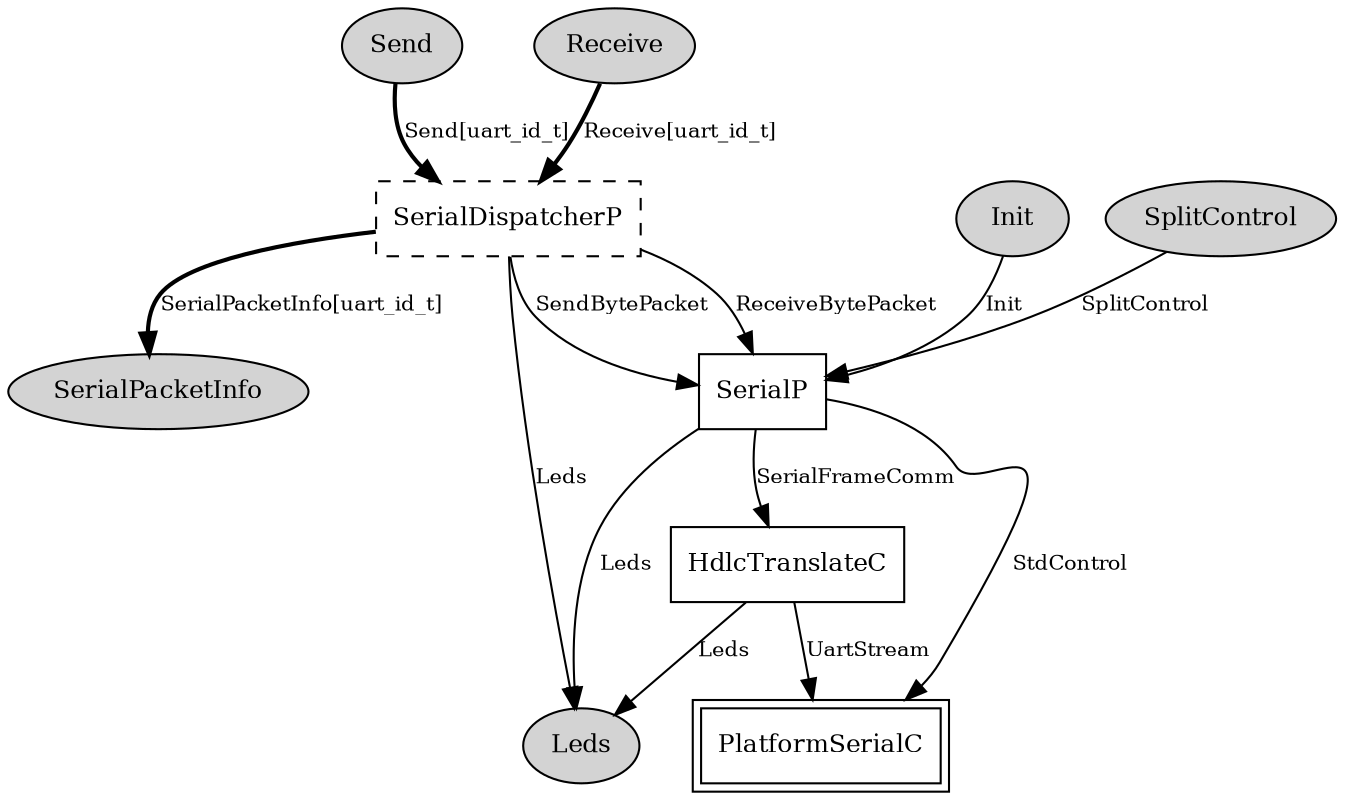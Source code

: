 digraph "tos.lib.serial.SerialDispatcherC" {
  n0x7fcf8fb422f0 [shape=ellipse, style=filled, label="SplitControl", fontsize=12];
  "SerialP" [fontsize=12, shape=box, URL="../chtml/tos.lib.serial.SerialP.html"];
  n0x7fcf8fb41e10 [shape=ellipse, style=filled, label="Send", fontsize=12];
  "SerialDispatcherC.SerialDispatcherP" [fontsize=12, shape=box, style=dashed, label="SerialDispatcherP", URL="../chtml/tos.lib.serial.SerialDispatcherP.html"];
  n0x7fcf8fb45bc0 [shape=ellipse, style=filled, label="Init", fontsize=12];
  "SerialP" [fontsize=12, shape=box, URL="../chtml/tos.lib.serial.SerialP.html"];
  n0x7fcf8fb41320 [shape=ellipse, style=filled, label="Receive", fontsize=12];
  "SerialDispatcherC.SerialDispatcherP" [fontsize=12, shape=box, style=dashed, label="SerialDispatcherP", URL="../chtml/tos.lib.serial.SerialDispatcherP.html"];
  "SerialDispatcherC.SerialDispatcherP" [fontsize=12, shape=box, style=dashed, label="SerialDispatcherP", URL="../chtml/tos.lib.serial.SerialDispatcherP.html"];
  n0x7fcf8fb3e020 [shape=ellipse, style=filled, label="SerialPacketInfo", fontsize=12];
  "SerialP" [fontsize=12, shape=box, URL="../chtml/tos.lib.serial.SerialP.html"];
  n0x7fcf8fb3e940 [shape=ellipse, style=filled, label="Leds", fontsize=12];
  "SerialDispatcherC.SerialDispatcherP" [fontsize=12, shape=box, style=dashed, label="SerialDispatcherP", URL="../chtml/tos.lib.serial.SerialDispatcherP.html"];
  "HdlcTranslateC" [fontsize=12, shape=box, URL="../chtml/tos.lib.serial.HdlcTranslateC.html"];
  "SerialDispatcherC.SerialDispatcherP" [fontsize=12, shape=box, style=dashed, label="SerialDispatcherP", URL="../chtml/tos.lib.serial.SerialDispatcherP.html"];
  "SerialP" [fontsize=12, shape=box, URL="../chtml/tos.lib.serial.SerialP.html"];
  "SerialDispatcherC.SerialDispatcherP" [fontsize=12, shape=box, style=dashed, label="SerialDispatcherP", URL="../chtml/tos.lib.serial.SerialDispatcherP.html"];
  "SerialP" [fontsize=12, shape=box, URL="../chtml/tos.lib.serial.SerialP.html"];
  "SerialP" [fontsize=12, shape=box, URL="../chtml/tos.lib.serial.SerialP.html"];
  "HdlcTranslateC" [fontsize=12, shape=box, URL="../chtml/tos.lib.serial.HdlcTranslateC.html"];
  "SerialP" [fontsize=12, shape=box, URL="../chtml/tos.lib.serial.SerialP.html"];
  "PlatformSerialC" [fontsize=12, shape=box,peripheries=2, URL="../chtml/tos.platforms.telosa.PlatformSerialC.html"];
  "HdlcTranslateC" [fontsize=12, shape=box, URL="../chtml/tos.lib.serial.HdlcTranslateC.html"];
  "PlatformSerialC" [fontsize=12, shape=box,peripheries=2, URL="../chtml/tos.platforms.telosa.PlatformSerialC.html"];
  "n0x7fcf8fb422f0" -> "SerialP" [label="SplitControl", URL="../ihtml/tos.interfaces.SplitControl.html", fontsize=10];
  "n0x7fcf8fb41e10" -> "SerialDispatcherC.SerialDispatcherP" [label="Send[uart_id_t]", style=bold, URL="../ihtml/tos.interfaces.Send.html", fontsize=10];
  "n0x7fcf8fb45bc0" -> "SerialP" [label="Init", URL="../ihtml/tos.interfaces.Init.html", fontsize=10];
  "n0x7fcf8fb41320" -> "SerialDispatcherC.SerialDispatcherP" [label="Receive[uart_id_t]", style=bold, URL="../ihtml/tos.interfaces.Receive.html", fontsize=10];
  "SerialDispatcherC.SerialDispatcherP" -> "n0x7fcf8fb3e020" [label="SerialPacketInfo[uart_id_t]", style=bold, URL="../ihtml/tos.lib.serial.SerialPacketInfo.html", fontsize=10];
  "SerialP" -> "n0x7fcf8fb3e940" [label="Leds", URL="../ihtml/tos.interfaces.Leds.html", fontsize=10];
  "SerialDispatcherC.SerialDispatcherP" -> "n0x7fcf8fb3e940" [label="Leds", URL="../ihtml/tos.interfaces.Leds.html", fontsize=10];
  "HdlcTranslateC" -> "n0x7fcf8fb3e940" [label="Leds", URL="../ihtml/tos.interfaces.Leds.html", fontsize=10];
  "SerialDispatcherC.SerialDispatcherP" -> "SerialP" [label="ReceiveBytePacket", URL="../ihtml/tos.lib.serial.ReceiveBytePacket.html", fontsize=10];
  "SerialDispatcherC.SerialDispatcherP" -> "SerialP" [label="SendBytePacket", URL="../ihtml/tos.lib.serial.SendBytePacket.html", fontsize=10];
  "SerialP" -> "HdlcTranslateC" [label="SerialFrameComm", URL="../ihtml/tos.lib.serial.SerialFrameComm.html", fontsize=10];
  "SerialP" -> "PlatformSerialC" [label="StdControl", URL="../ihtml/tos.interfaces.StdControl.html", fontsize=10];
  "HdlcTranslateC" -> "PlatformSerialC" [label="UartStream", URL="../ihtml/tos.interfaces.UartStream.html", fontsize=10];
}
